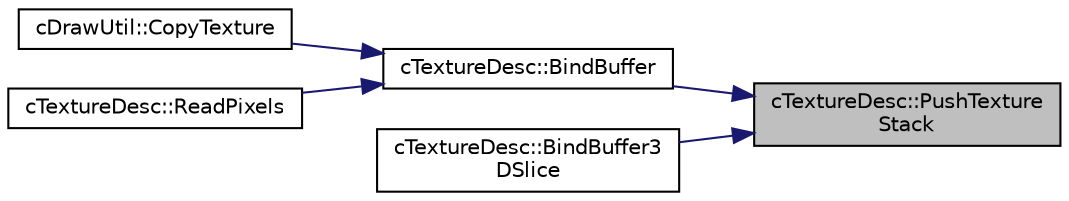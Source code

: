 digraph "cTextureDesc::PushTextureStack"
{
 // LATEX_PDF_SIZE
  edge [fontname="Helvetica",fontsize="10",labelfontname="Helvetica",labelfontsize="10"];
  node [fontname="Helvetica",fontsize="10",shape=record];
  rankdir="RL";
  Node1 [label="cTextureDesc::PushTexture\lStack",height=0.2,width=0.4,color="black", fillcolor="grey75", style="filled", fontcolor="black",tooltip=" "];
  Node1 -> Node2 [dir="back",color="midnightblue",fontsize="10",style="solid",fontname="Helvetica"];
  Node2 [label="cTextureDesc::BindBuffer",height=0.2,width=0.4,color="black", fillcolor="white", style="filled",URL="$classc_texture_desc.html#ac1ac6eeeb4473dbac865d816f7c93c50",tooltip=" "];
  Node2 -> Node3 [dir="back",color="midnightblue",fontsize="10",style="solid",fontname="Helvetica"];
  Node3 [label="cDrawUtil::CopyTexture",height=0.2,width=0.4,color="black", fillcolor="white", style="filled",URL="$classc_draw_util.html#a427c87a813060e116288be62da120720",tooltip=" "];
  Node2 -> Node4 [dir="back",color="midnightblue",fontsize="10",style="solid",fontname="Helvetica"];
  Node4 [label="cTextureDesc::ReadPixels",height=0.2,width=0.4,color="black", fillcolor="white", style="filled",URL="$classc_texture_desc.html#a89928d8b7219db400bc5a0b2e9453842",tooltip=" "];
  Node1 -> Node5 [dir="back",color="midnightblue",fontsize="10",style="solid",fontname="Helvetica"];
  Node5 [label="cTextureDesc::BindBuffer3\lDSlice",height=0.2,width=0.4,color="black", fillcolor="white", style="filled",URL="$classc_texture_desc.html#a181157aaea52f1e109853ba8302f03fb",tooltip=" "];
}
